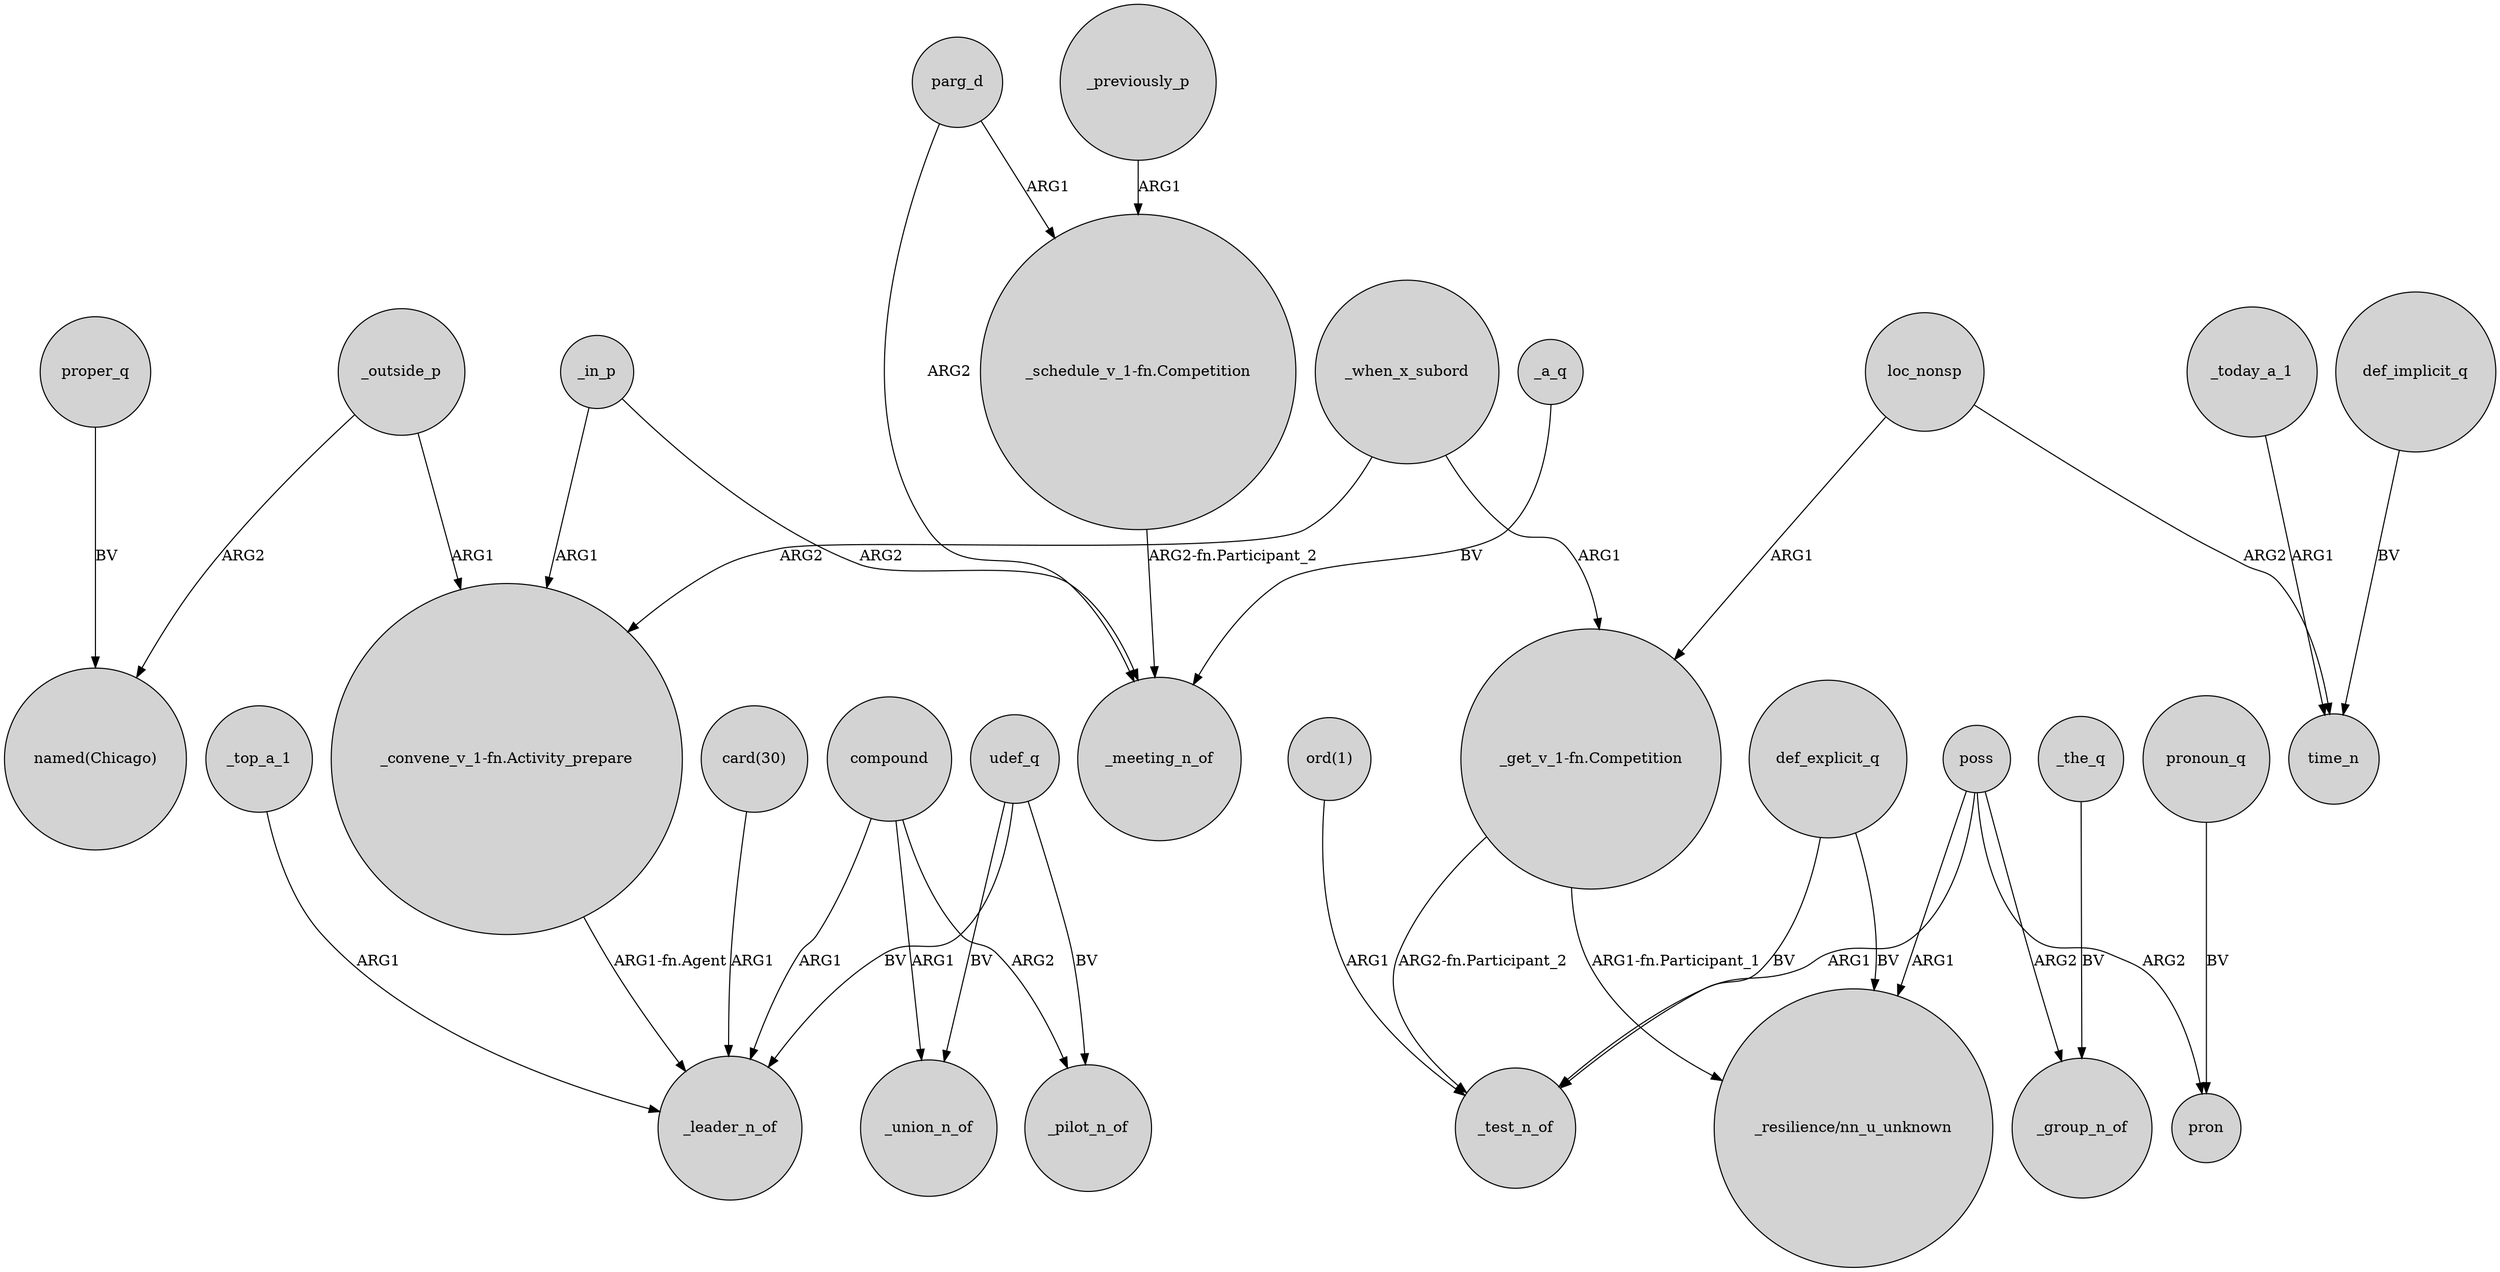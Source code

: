 digraph {
	node [shape=circle style=filled]
	_outside_p -> "named(Chicago)" [label=ARG2]
	loc_nonsp -> "_get_v_1-fn.Competition" [label=ARG1]
	compound -> _union_n_of [label=ARG1]
	poss -> _test_n_of [label=ARG1]
	parg_d -> "_schedule_v_1-fn.Competition" [label=ARG1]
	"ord(1)" -> _test_n_of [label=ARG1]
	compound -> _pilot_n_of [label=ARG2]
	"card(30)" -> _leader_n_of [label=ARG1]
	poss -> _group_n_of [label=ARG2]
	_top_a_1 -> _leader_n_of [label=ARG1]
	udef_q -> _union_n_of [label=BV]
	_in_p -> _meeting_n_of [label=ARG2]
	udef_q -> _pilot_n_of [label=BV]
	pronoun_q -> pron [label=BV]
	poss -> pron [label=ARG2]
	def_explicit_q -> _test_n_of [label=BV]
	_a_q -> _meeting_n_of [label=BV]
	_outside_p -> "_convene_v_1-fn.Activity_prepare" [label=ARG1]
	"_convene_v_1-fn.Activity_prepare" -> _leader_n_of [label="ARG1-fn.Agent"]
	_in_p -> "_convene_v_1-fn.Activity_prepare" [label=ARG1]
	_when_x_subord -> "_get_v_1-fn.Competition" [label=ARG1]
	proper_q -> "named(Chicago)" [label=BV]
	_the_q -> _group_n_of [label=BV]
	udef_q -> _leader_n_of [label=BV]
	def_explicit_q -> "_resilience/nn_u_unknown" [label=BV]
	"_schedule_v_1-fn.Competition" -> _meeting_n_of [label="ARG2-fn.Participant_2"]
	"_get_v_1-fn.Competition" -> _test_n_of [label="ARG2-fn.Participant_2"]
	_today_a_1 -> time_n [label=ARG1]
	"_get_v_1-fn.Competition" -> "_resilience/nn_u_unknown" [label="ARG1-fn.Participant_1"]
	loc_nonsp -> time_n [label=ARG2]
	compound -> _leader_n_of [label=ARG1]
	poss -> "_resilience/nn_u_unknown" [label=ARG1]
	_when_x_subord -> "_convene_v_1-fn.Activity_prepare" [label=ARG2]
	_previously_p -> "_schedule_v_1-fn.Competition" [label=ARG1]
	def_implicit_q -> time_n [label=BV]
	parg_d -> _meeting_n_of [label=ARG2]
}
